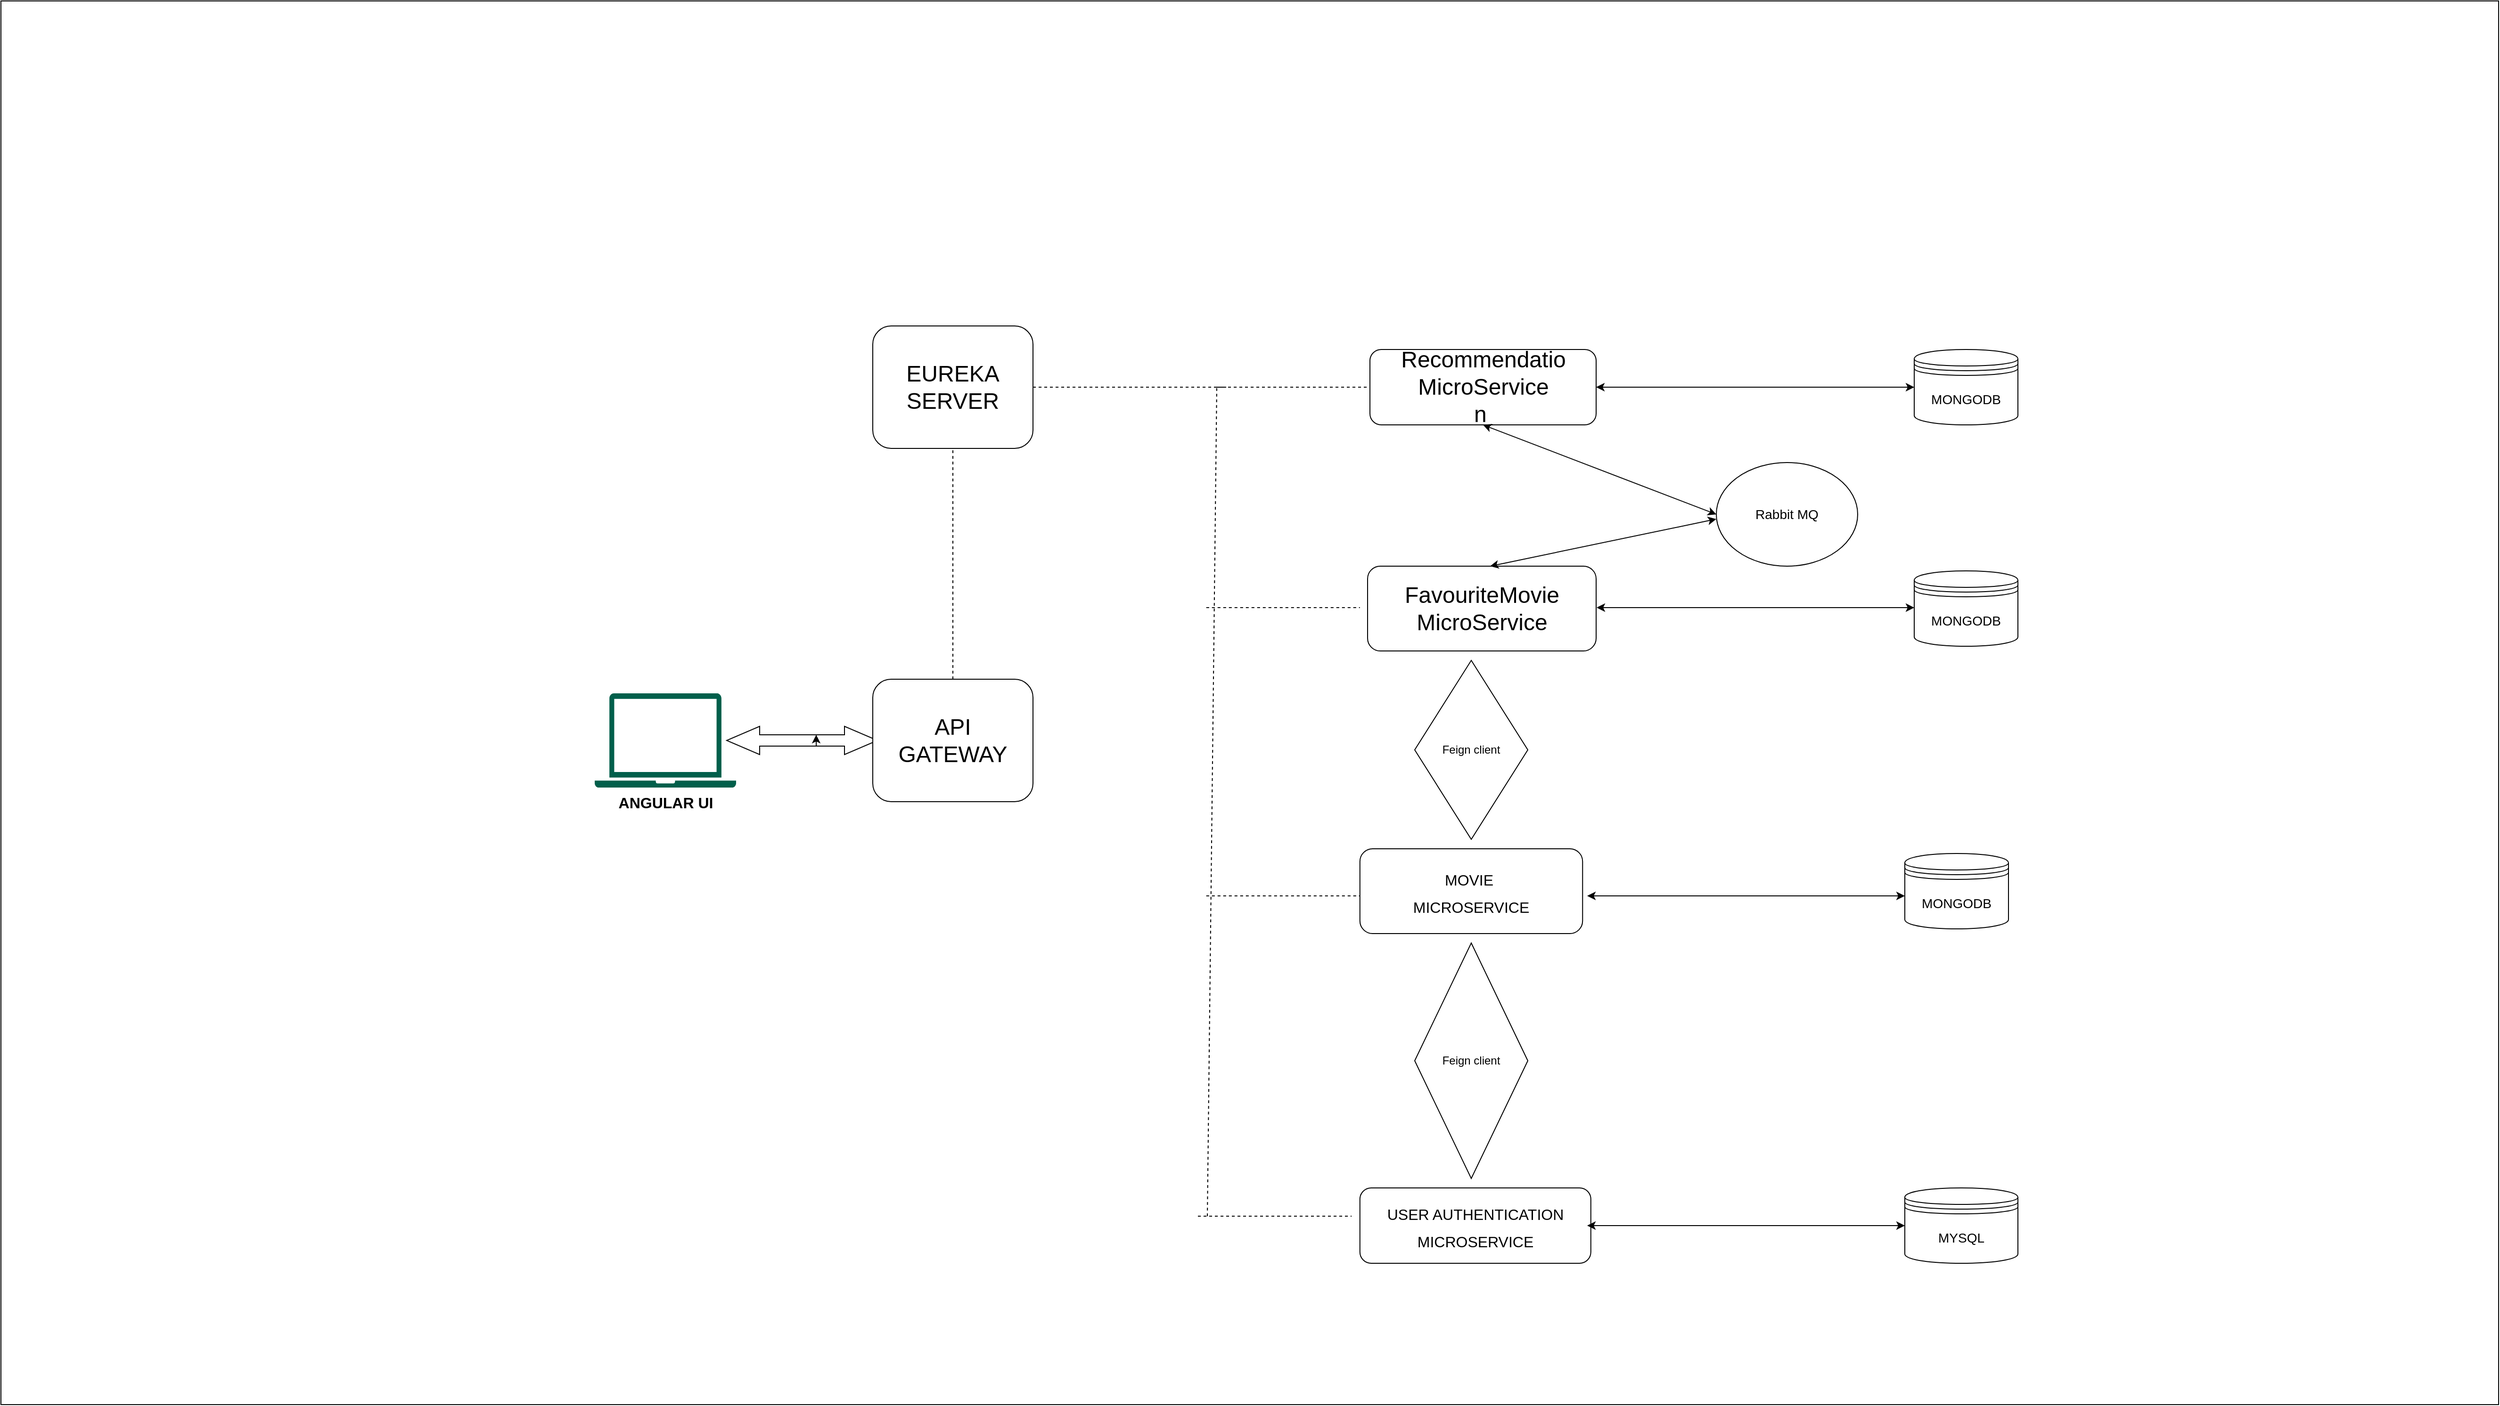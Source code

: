 <mxfile version="21.6.8" type="device">
  <diagram name="Page-1" id="7XJmCf3I9e6wiWFJrZrt">
    <mxGraphModel dx="2950" dy="2232" grid="1" gridSize="10" guides="1" tooltips="1" connect="1" arrows="1" fold="1" page="1" pageScale="1" pageWidth="850" pageHeight="1100" math="0" shadow="0">
      <root>
        <mxCell id="0" />
        <mxCell id="1" parent="0" />
        <mxCell id="OW-QI7sLXraRlBWeS3pf-2" value="" style="rounded=0;whiteSpace=wrap;html=1;" parent="1" vertex="1">
          <mxGeometry x="-500" y="-460" width="2650" height="1490" as="geometry" />
        </mxCell>
        <mxCell id="ngnqz_50STfDq0gbsXfw-8" value="&lt;font size=&quot;3&quot;&gt;&lt;b&gt;ANGULAR UI&lt;/b&gt;&lt;/font&gt;" style="sketch=0;pointerEvents=1;shadow=0;dashed=0;html=1;strokeColor=none;fillColor=#005F4B;labelPosition=center;verticalLabelPosition=bottom;verticalAlign=top;align=center;outlineConnect=0;shape=mxgraph.veeam2.laptop;" parent="1" vertex="1">
          <mxGeometry x="130" y="275" width="150" height="100" as="geometry" />
        </mxCell>
        <mxCell id="ngnqz_50STfDq0gbsXfw-10" value="" style="html=1;shadow=0;dashed=0;align=center;verticalAlign=middle;shape=mxgraph.arrows2.twoWayArrow;dy=0.6;dx=35;fontSize=24;" parent="1" vertex="1">
          <mxGeometry x="270" y="310" width="160" height="30" as="geometry" />
        </mxCell>
        <mxCell id="ngnqz_50STfDq0gbsXfw-11" value="API &lt;br&gt;GATEWAY" style="rounded=1;whiteSpace=wrap;html=1;fontSize=24;" parent="1" vertex="1">
          <mxGeometry x="425" y="260" width="170" height="130" as="geometry" />
        </mxCell>
        <mxCell id="ngnqz_50STfDq0gbsXfw-20" value="&lt;font size=&quot;3&quot;&gt;USER AUTHENTICATION MICROSERVICE&lt;/font&gt;" style="rounded=1;whiteSpace=wrap;html=1;fontSize=24;" parent="1" vertex="1">
          <mxGeometry x="941.88" y="800" width="245" height="80" as="geometry" />
        </mxCell>
        <mxCell id="ngnqz_50STfDq0gbsXfw-21" value="FavouriteMovie MicroService&lt;font size=&quot;3&quot;&gt;&lt;br&gt;&lt;/font&gt;" style="rounded=1;whiteSpace=wrap;html=1;fontSize=24;" parent="1" vertex="1">
          <mxGeometry x="950" y="140" width="242.5" height="90" as="geometry" />
        </mxCell>
        <mxCell id="ngnqz_50STfDq0gbsXfw-22" value="&lt;font size=&quot;3&quot;&gt;MOVIE&amp;nbsp;&lt;br&gt;MICROSERVICE&lt;br&gt;&lt;/font&gt;" style="rounded=1;whiteSpace=wrap;html=1;fontSize=24;" parent="1" vertex="1">
          <mxGeometry x="941.88" y="440" width="236.25" height="90" as="geometry" />
        </mxCell>
        <mxCell id="ngnqz_50STfDq0gbsXfw-23" value="Recommendatio&lt;br&gt;MicroService&lt;br style=&quot;border-color: var(--border-color); font-size: medium;&quot;&gt;n&amp;nbsp;" style="rounded=1;whiteSpace=wrap;html=1;fontSize=24;" parent="1" vertex="1">
          <mxGeometry x="952.5" y="-90" width="240" height="80" as="geometry" />
        </mxCell>
        <mxCell id="ngnqz_50STfDq0gbsXfw-27" style="edgeStyle=orthogonalEdgeStyle;rounded=0;orthogonalLoop=1;jettySize=auto;html=1;exitX=0;exitY=0;exitDx=95;exitDy=21;exitPerimeter=0;entryX=0;entryY=0;entryDx=95;entryDy=9;entryPerimeter=0;fontSize=14;" parent="1" source="ngnqz_50STfDq0gbsXfw-10" target="ngnqz_50STfDq0gbsXfw-10" edge="1">
          <mxGeometry relative="1" as="geometry" />
        </mxCell>
        <mxCell id="ngnqz_50STfDq0gbsXfw-34" value="MYSQL" style="shape=datastore;whiteSpace=wrap;html=1;fontSize=14;" parent="1" vertex="1">
          <mxGeometry x="1520" y="800" width="120" height="80" as="geometry" />
        </mxCell>
        <mxCell id="ngnqz_50STfDq0gbsXfw-35" value="MONGODB" style="shape=datastore;whiteSpace=wrap;html=1;fontSize=14;" parent="1" vertex="1">
          <mxGeometry x="1530" y="145" width="110" height="80" as="geometry" />
        </mxCell>
        <mxCell id="ngnqz_50STfDq0gbsXfw-53" value="EUREKA&lt;br&gt;SERVER" style="rounded=1;whiteSpace=wrap;html=1;fontSize=24;" parent="1" vertex="1">
          <mxGeometry x="425" y="-115" width="170" height="130" as="geometry" />
        </mxCell>
        <mxCell id="ngnqz_50STfDq0gbsXfw-86" value="MONGODB" style="shape=datastore;whiteSpace=wrap;html=1;fontSize=14;" parent="1" vertex="1">
          <mxGeometry x="1520" y="445" width="110" height="80" as="geometry" />
        </mxCell>
        <mxCell id="ScYAJqt9GFSokEwL1f-6-19" value="MONGODB" style="shape=datastore;whiteSpace=wrap;html=1;fontSize=14;" parent="1" vertex="1">
          <mxGeometry x="1530" y="-90" width="110" height="80" as="geometry" />
        </mxCell>
        <mxCell id="hswajWxysoMa1RBbq51J-1" value="Feign client&lt;br&gt;" style="rhombus;whiteSpace=wrap;html=1;" parent="1" vertex="1">
          <mxGeometry x="1000.01" y="540" width="120" height="250" as="geometry" />
        </mxCell>
        <mxCell id="hswajWxysoMa1RBbq51J-3" value="Feign client&lt;br&gt;" style="rhombus;whiteSpace=wrap;html=1;" parent="1" vertex="1">
          <mxGeometry x="1000.01" y="240" width="120" height="190" as="geometry" />
        </mxCell>
        <mxCell id="hswajWxysoMa1RBbq51J-4" value="&lt;font style=&quot;font-size: 14px;&quot;&gt;Rabbit MQ&lt;/font&gt;" style="ellipse;whiteSpace=wrap;html=1;" parent="1" vertex="1">
          <mxGeometry x="1320" y="30" width="150" height="110" as="geometry" />
        </mxCell>
        <mxCell id="hswajWxysoMa1RBbq51J-5" value="" style="endArrow=classic;startArrow=classic;html=1;rounded=0;entryX=0;entryY=0.5;entryDx=0;entryDy=0;exitX=1;exitY=0.5;exitDx=0;exitDy=0;" parent="1" source="ngnqz_50STfDq0gbsXfw-23" target="ScYAJqt9GFSokEwL1f-6-19" edge="1">
          <mxGeometry width="50" height="50" relative="1" as="geometry">
            <mxPoint x="1200" y="-50" as="sourcePoint" />
            <mxPoint x="1250" y="-100" as="targetPoint" />
          </mxGeometry>
        </mxCell>
        <mxCell id="hswajWxysoMa1RBbq51J-8" value="" style="endArrow=classic;startArrow=classic;html=1;rounded=0;entryX=0;entryY=0.5;entryDx=0;entryDy=0;exitX=1;exitY=0.5;exitDx=0;exitDy=0;" parent="1" edge="1">
          <mxGeometry width="50" height="50" relative="1" as="geometry">
            <mxPoint x="1193" y="184" as="sourcePoint" />
            <mxPoint x="1530" y="184" as="targetPoint" />
          </mxGeometry>
        </mxCell>
        <mxCell id="hswajWxysoMa1RBbq51J-9" value="" style="endArrow=classic;startArrow=classic;html=1;rounded=0;entryX=0;entryY=0.5;entryDx=0;entryDy=0;exitX=1;exitY=0.5;exitDx=0;exitDy=0;" parent="1" edge="1">
          <mxGeometry width="50" height="50" relative="1" as="geometry">
            <mxPoint x="1183" y="490" as="sourcePoint" />
            <mxPoint x="1520" y="490" as="targetPoint" />
          </mxGeometry>
        </mxCell>
        <mxCell id="hswajWxysoMa1RBbq51J-10" value="" style="endArrow=classic;startArrow=classic;html=1;rounded=0;entryX=0;entryY=0.5;entryDx=0;entryDy=0;exitX=1;exitY=0.5;exitDx=0;exitDy=0;" parent="1" edge="1">
          <mxGeometry width="50" height="50" relative="1" as="geometry">
            <mxPoint x="1183" y="840" as="sourcePoint" />
            <mxPoint x="1520" y="840" as="targetPoint" />
          </mxGeometry>
        </mxCell>
        <mxCell id="hswajWxysoMa1RBbq51J-11" value="" style="endArrow=classic;startArrow=classic;html=1;rounded=0;" parent="1" edge="1">
          <mxGeometry width="50" height="50" relative="1" as="geometry">
            <mxPoint x="1080" y="140" as="sourcePoint" />
            <mxPoint x="1320" y="90" as="targetPoint" />
          </mxGeometry>
        </mxCell>
        <mxCell id="hswajWxysoMa1RBbq51J-12" value="" style="endArrow=classic;startArrow=classic;html=1;rounded=0;exitX=0.5;exitY=1;exitDx=0;exitDy=0;entryX=0;entryY=0.5;entryDx=0;entryDy=0;" parent="1" source="ngnqz_50STfDq0gbsXfw-23" target="hswajWxysoMa1RBbq51J-4" edge="1">
          <mxGeometry width="50" height="50" relative="1" as="geometry">
            <mxPoint x="1050" y="10" as="sourcePoint" />
            <mxPoint x="1299" y="-50" as="targetPoint" />
          </mxGeometry>
        </mxCell>
        <mxCell id="hswajWxysoMa1RBbq51J-18" value="" style="endArrow=none;dashed=1;html=1;rounded=0;exitX=0.5;exitY=0;exitDx=0;exitDy=0;" parent="1" source="ngnqz_50STfDq0gbsXfw-11" target="ngnqz_50STfDq0gbsXfw-53" edge="1">
          <mxGeometry width="50" height="50" relative="1" as="geometry">
            <mxPoint x="490" y="100" as="sourcePoint" />
            <mxPoint x="540" y="50" as="targetPoint" />
          </mxGeometry>
        </mxCell>
        <mxCell id="hswajWxysoMa1RBbq51J-20" value="" style="endArrow=none;dashed=1;html=1;rounded=0;exitX=1;exitY=0.5;exitDx=0;exitDy=0;" parent="1" source="ngnqz_50STfDq0gbsXfw-53" edge="1">
          <mxGeometry width="50" height="50" relative="1" as="geometry">
            <mxPoint x="670" y="-25" as="sourcePoint" />
            <mxPoint x="800" y="-50" as="targetPoint" />
          </mxGeometry>
        </mxCell>
        <mxCell id="hswajWxysoMa1RBbq51J-22" value="" style="endArrow=none;dashed=1;html=1;rounded=0;" parent="1" edge="1">
          <mxGeometry width="50" height="50" relative="1" as="geometry">
            <mxPoint x="780" y="830" as="sourcePoint" />
            <mxPoint x="790" y="-50" as="targetPoint" />
          </mxGeometry>
        </mxCell>
        <mxCell id="hswajWxysoMa1RBbq51J-28" value="" style="endArrow=none;dashed=1;html=1;rounded=0;entryX=0;entryY=0.5;entryDx=0;entryDy=0;" parent="1" target="ngnqz_50STfDq0gbsXfw-23" edge="1">
          <mxGeometry width="50" height="50" relative="1" as="geometry">
            <mxPoint x="790" y="-50" as="sourcePoint" />
            <mxPoint x="860" y="-100" as="targetPoint" />
          </mxGeometry>
        </mxCell>
        <mxCell id="hswajWxysoMa1RBbq51J-29" value="" style="endArrow=none;dashed=1;html=1;rounded=0;entryX=0;entryY=0.5;entryDx=0;entryDy=0;" parent="1" edge="1">
          <mxGeometry width="50" height="50" relative="1" as="geometry">
            <mxPoint x="778.88" y="184" as="sourcePoint" />
            <mxPoint x="941.88" y="184" as="targetPoint" />
          </mxGeometry>
        </mxCell>
        <mxCell id="hswajWxysoMa1RBbq51J-30" value="" style="endArrow=none;dashed=1;html=1;rounded=0;entryX=0;entryY=0.5;entryDx=0;entryDy=0;" parent="1" edge="1">
          <mxGeometry width="50" height="50" relative="1" as="geometry">
            <mxPoint x="778.88" y="490" as="sourcePoint" />
            <mxPoint x="941.88" y="490" as="targetPoint" />
          </mxGeometry>
        </mxCell>
        <mxCell id="hswajWxysoMa1RBbq51J-31" value="" style="endArrow=none;dashed=1;html=1;rounded=0;entryX=0;entryY=0.5;entryDx=0;entryDy=0;" parent="1" edge="1">
          <mxGeometry width="50" height="50" relative="1" as="geometry">
            <mxPoint x="770" y="830" as="sourcePoint" />
            <mxPoint x="933" y="830" as="targetPoint" />
          </mxGeometry>
        </mxCell>
      </root>
    </mxGraphModel>
  </diagram>
</mxfile>
